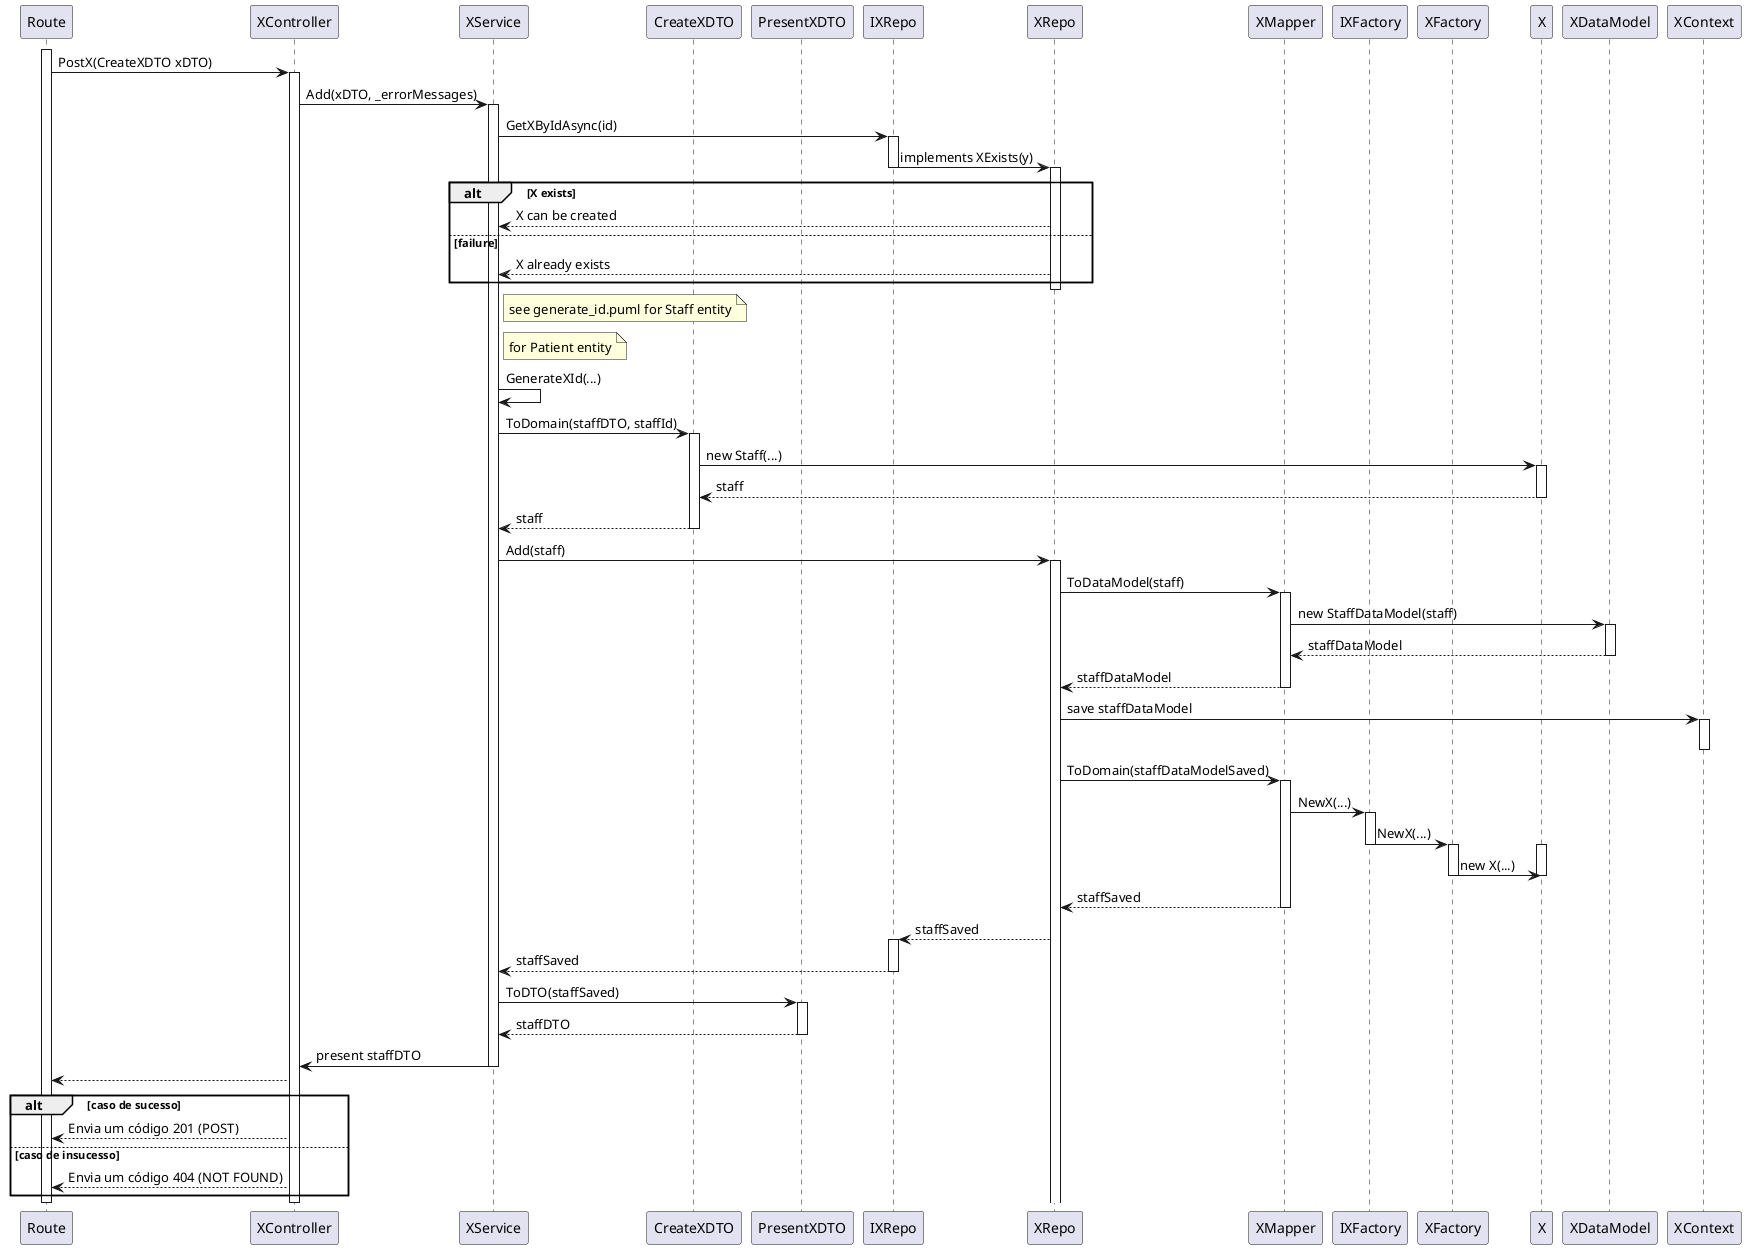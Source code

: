 @startuml sd

participant Route as route
participant XController as ctrl
participant XService as svc
participant CreateXDTO as dto
participant PresentXDTO as presentDTO
participant IXRepo as irepo
participant XRepo as repo
participant XMapper as mapper
participant IXFactory as ifactory
participant XFactory as factory
participant X as staff
participant XDataModel as schema
participant XContext as context

activate route

route -> ctrl : PostX(CreateXDTO xDTO)
activate ctrl

ctrl -> svc : Add(xDTO, _errorMessages)
activate svc
svc -> irepo : GetXByIdAsync(id)
activate irepo
irepo -> repo : implements XExists(y)
deactivate irepo
activate repo

alt X exists
    repo --> svc : X can be created
else failure
    repo --> svc : X already exists
end

deactivate repo

note right of svc : see generate_id.puml for Staff entity

note right of svc : for Patient entity
svc -> svc: GenerateXId(...)

svc -> dto : ToDomain(staffDTO, staffId)

activate dto

dto -> staff: new Staff(...)

activate staff

staff --> dto: staff

deactivate staff

dto --> svc: staff

deactivate dto

svc -> repo: Add(staff)

activate repo

repo -> mapper: ToDataModel(staff)
activate mapper

mapper -> schema: new StaffDataModel(staff)
activate schema

schema --> mapper: staffDataModel
deactivate schema

mapper --> repo: staffDataModel

deactivate mapper

repo -> context: save staffDataModel
activate context

deactivate context
repo -> mapper: ToDomain(staffDataModelSaved)

activate mapper
mapper -> ifactory: NewX(...)
activate ifactory

ifactory -> factory: NewX(...)
deactivate ifactory
activate factory

activate staff
factory -> staff: new X(...)
deactivate factory
deactivate staff

mapper --> repo : staffSaved
deactivate mapper

repo --> irepo: staffSaved

activate irepo
irepo --> svc: staffSaved
deactivate irepo

svc -> presentDTO: ToDTO(staffSaved)
activate presentDTO

presentDTO --> svc: staffDTO
deactivate presentDTO

svc -> ctrl: present staffDTO

deactivate svc

ctrl --> route
alt caso de sucesso
    ctrl --> route : Envia um código 201 (POST)
else caso de insucesso
    ctrl --> route : Envia um código 404 (NOT FOUND)
end
deactivate ctrl
deactivate route

@enduml